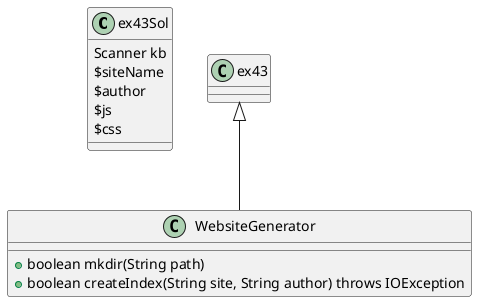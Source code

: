 @startuml
'https://plantuml.com/class-diagram


class ex43Sol{
    Scanner kb
    $siteName
    $author
    $js
    $css

}
ex43<|-- WebsiteGenerator
class WebsiteGenerator
{
+boolean mkdir(String path)
+boolean createIndex(String site, String author) throws IOException
}


@enduml